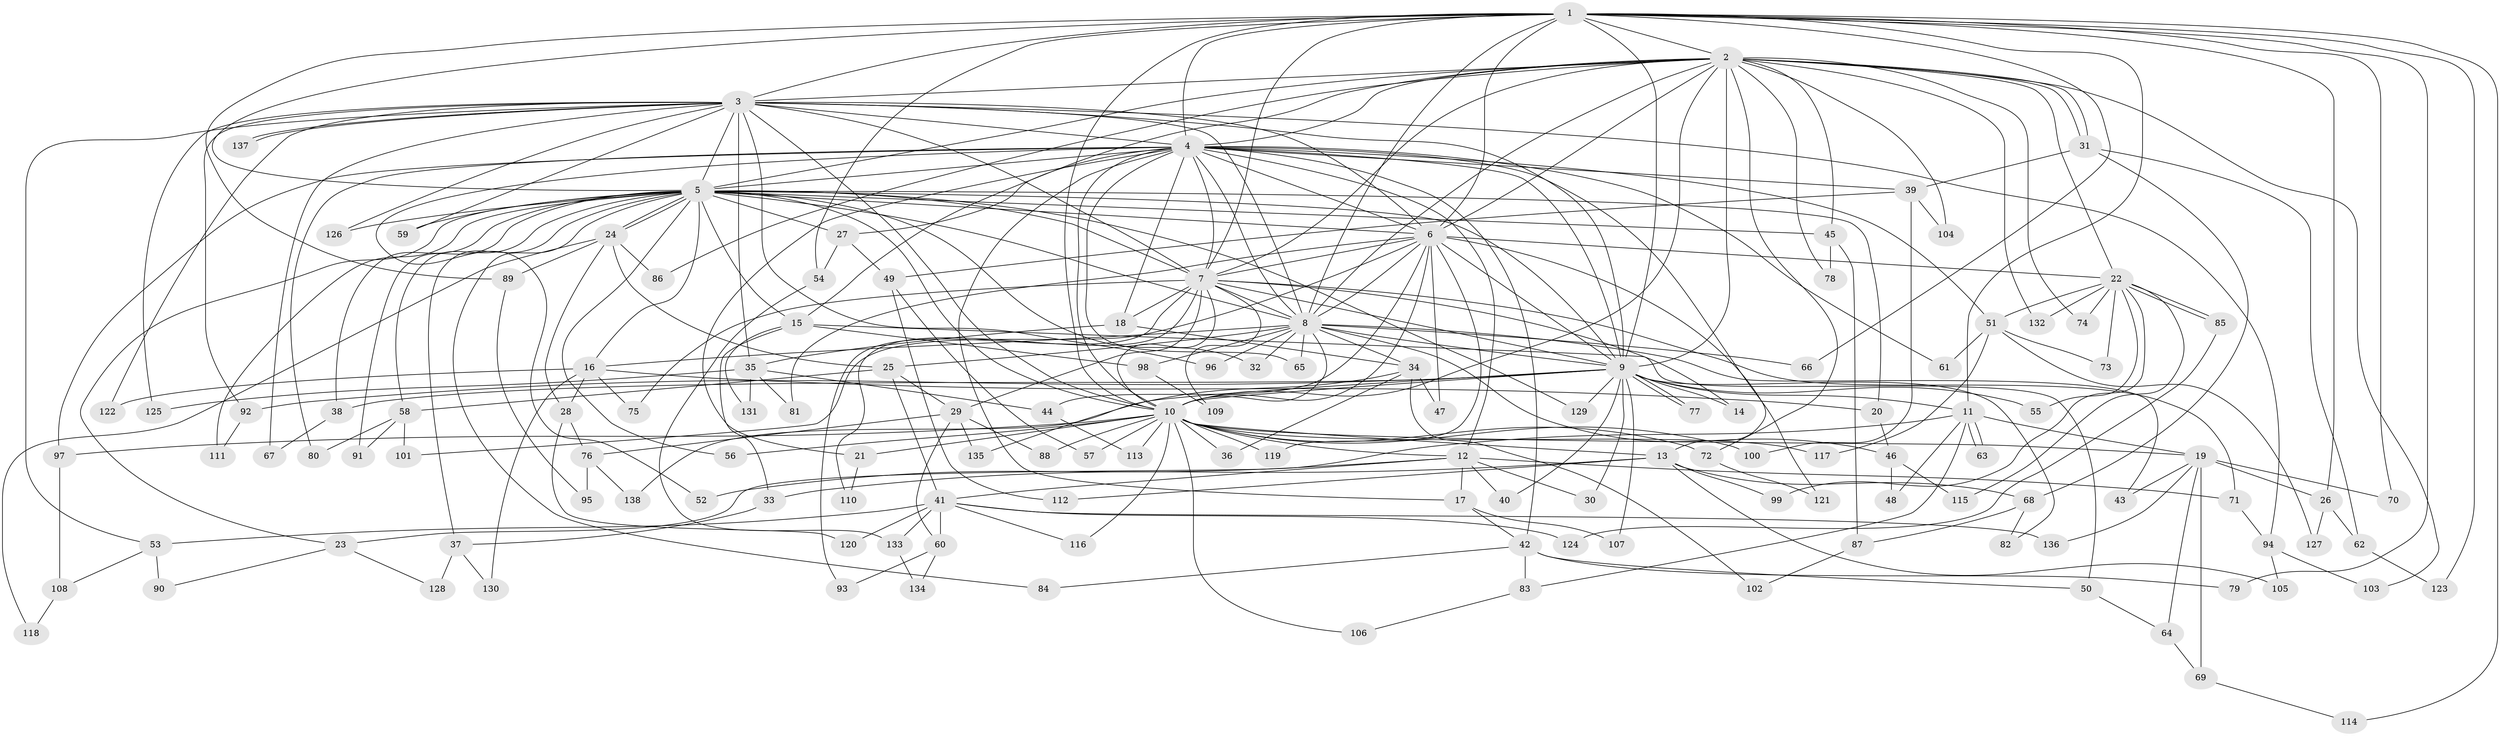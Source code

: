 // coarse degree distribution, {19: 0.03529411764705882, 4: 0.17647058823529413, 5: 0.058823529411764705, 2: 0.2823529411764706, 23: 0.011764705882352941, 6: 0.08235294117647059, 7: 0.03529411764705882, 22: 0.011764705882352941, 1: 0.03529411764705882, 16: 0.023529411764705882, 3: 0.18823529411764706, 8: 0.023529411764705882, 18: 0.011764705882352941, 9: 0.011764705882352941, 14: 0.011764705882352941}
// Generated by graph-tools (version 1.1) at 2025/36/03/04/25 23:36:32]
// undirected, 138 vertices, 301 edges
graph export_dot {
  node [color=gray90,style=filled];
  1;
  2;
  3;
  4;
  5;
  6;
  7;
  8;
  9;
  10;
  11;
  12;
  13;
  14;
  15;
  16;
  17;
  18;
  19;
  20;
  21;
  22;
  23;
  24;
  25;
  26;
  27;
  28;
  29;
  30;
  31;
  32;
  33;
  34;
  35;
  36;
  37;
  38;
  39;
  40;
  41;
  42;
  43;
  44;
  45;
  46;
  47;
  48;
  49;
  50;
  51;
  52;
  53;
  54;
  55;
  56;
  57;
  58;
  59;
  60;
  61;
  62;
  63;
  64;
  65;
  66;
  67;
  68;
  69;
  70;
  71;
  72;
  73;
  74;
  75;
  76;
  77;
  78;
  79;
  80;
  81;
  82;
  83;
  84;
  85;
  86;
  87;
  88;
  89;
  90;
  91;
  92;
  93;
  94;
  95;
  96;
  97;
  98;
  99;
  100;
  101;
  102;
  103;
  104;
  105;
  106;
  107;
  108;
  109;
  110;
  111;
  112;
  113;
  114;
  115;
  116;
  117;
  118;
  119;
  120;
  121;
  122;
  123;
  124;
  125;
  126;
  127;
  128;
  129;
  130;
  131;
  132;
  133;
  134;
  135;
  136;
  137;
  138;
  1 -- 2;
  1 -- 3;
  1 -- 4;
  1 -- 5;
  1 -- 6;
  1 -- 7;
  1 -- 8;
  1 -- 9;
  1 -- 10;
  1 -- 11;
  1 -- 26;
  1 -- 54;
  1 -- 66;
  1 -- 70;
  1 -- 79;
  1 -- 89;
  1 -- 114;
  1 -- 123;
  2 -- 3;
  2 -- 4;
  2 -- 5;
  2 -- 6;
  2 -- 7;
  2 -- 8;
  2 -- 9;
  2 -- 10;
  2 -- 15;
  2 -- 22;
  2 -- 31;
  2 -- 31;
  2 -- 45;
  2 -- 72;
  2 -- 74;
  2 -- 78;
  2 -- 86;
  2 -- 103;
  2 -- 104;
  2 -- 132;
  3 -- 4;
  3 -- 5;
  3 -- 6;
  3 -- 7;
  3 -- 8;
  3 -- 9;
  3 -- 10;
  3 -- 35;
  3 -- 53;
  3 -- 59;
  3 -- 67;
  3 -- 92;
  3 -- 94;
  3 -- 96;
  3 -- 122;
  3 -- 125;
  3 -- 126;
  3 -- 137;
  3 -- 137;
  4 -- 5;
  4 -- 6;
  4 -- 7;
  4 -- 8;
  4 -- 9;
  4 -- 10;
  4 -- 12;
  4 -- 17;
  4 -- 18;
  4 -- 21;
  4 -- 27;
  4 -- 39;
  4 -- 42;
  4 -- 51;
  4 -- 52;
  4 -- 61;
  4 -- 65;
  4 -- 80;
  4 -- 97;
  4 -- 121;
  5 -- 6;
  5 -- 7;
  5 -- 8;
  5 -- 9;
  5 -- 10;
  5 -- 15;
  5 -- 16;
  5 -- 20;
  5 -- 23;
  5 -- 24;
  5 -- 24;
  5 -- 27;
  5 -- 32;
  5 -- 37;
  5 -- 38;
  5 -- 45;
  5 -- 56;
  5 -- 58;
  5 -- 59;
  5 -- 84;
  5 -- 91;
  5 -- 111;
  5 -- 126;
  5 -- 129;
  6 -- 7;
  6 -- 8;
  6 -- 9;
  6 -- 10;
  6 -- 13;
  6 -- 22;
  6 -- 44;
  6 -- 47;
  6 -- 81;
  6 -- 101;
  6 -- 119;
  7 -- 8;
  7 -- 9;
  7 -- 10;
  7 -- 14;
  7 -- 18;
  7 -- 29;
  7 -- 71;
  7 -- 75;
  7 -- 93;
  7 -- 109;
  7 -- 110;
  8 -- 9;
  8 -- 10;
  8 -- 16;
  8 -- 25;
  8 -- 32;
  8 -- 34;
  8 -- 43;
  8 -- 46;
  8 -- 65;
  8 -- 66;
  8 -- 96;
  8 -- 98;
  9 -- 10;
  9 -- 11;
  9 -- 14;
  9 -- 30;
  9 -- 38;
  9 -- 40;
  9 -- 55;
  9 -- 77;
  9 -- 77;
  9 -- 82;
  9 -- 92;
  9 -- 107;
  9 -- 129;
  9 -- 138;
  10 -- 12;
  10 -- 13;
  10 -- 19;
  10 -- 21;
  10 -- 36;
  10 -- 56;
  10 -- 57;
  10 -- 72;
  10 -- 88;
  10 -- 97;
  10 -- 100;
  10 -- 106;
  10 -- 113;
  10 -- 116;
  10 -- 117;
  10 -- 119;
  11 -- 19;
  11 -- 23;
  11 -- 48;
  11 -- 63;
  11 -- 63;
  11 -- 83;
  12 -- 17;
  12 -- 30;
  12 -- 40;
  12 -- 41;
  12 -- 52;
  12 -- 71;
  13 -- 33;
  13 -- 68;
  13 -- 99;
  13 -- 105;
  13 -- 112;
  15 -- 33;
  15 -- 50;
  15 -- 98;
  15 -- 131;
  16 -- 20;
  16 -- 28;
  16 -- 75;
  16 -- 122;
  16 -- 130;
  17 -- 42;
  17 -- 107;
  18 -- 34;
  18 -- 35;
  19 -- 26;
  19 -- 43;
  19 -- 64;
  19 -- 69;
  19 -- 70;
  19 -- 136;
  20 -- 46;
  21 -- 110;
  22 -- 51;
  22 -- 55;
  22 -- 73;
  22 -- 74;
  22 -- 85;
  22 -- 85;
  22 -- 99;
  22 -- 115;
  22 -- 132;
  23 -- 90;
  23 -- 128;
  24 -- 25;
  24 -- 28;
  24 -- 86;
  24 -- 89;
  24 -- 118;
  25 -- 29;
  25 -- 41;
  25 -- 58;
  26 -- 62;
  26 -- 127;
  27 -- 49;
  27 -- 54;
  28 -- 76;
  28 -- 120;
  29 -- 60;
  29 -- 76;
  29 -- 88;
  29 -- 135;
  31 -- 39;
  31 -- 62;
  31 -- 68;
  33 -- 37;
  34 -- 36;
  34 -- 47;
  34 -- 102;
  34 -- 135;
  35 -- 44;
  35 -- 81;
  35 -- 125;
  35 -- 131;
  37 -- 128;
  37 -- 130;
  38 -- 67;
  39 -- 49;
  39 -- 100;
  39 -- 104;
  41 -- 53;
  41 -- 60;
  41 -- 116;
  41 -- 120;
  41 -- 124;
  41 -- 133;
  41 -- 136;
  42 -- 50;
  42 -- 79;
  42 -- 83;
  42 -- 84;
  44 -- 113;
  45 -- 78;
  45 -- 87;
  46 -- 48;
  46 -- 115;
  49 -- 57;
  49 -- 112;
  50 -- 64;
  51 -- 61;
  51 -- 73;
  51 -- 117;
  51 -- 127;
  53 -- 90;
  53 -- 108;
  54 -- 133;
  58 -- 80;
  58 -- 91;
  58 -- 101;
  60 -- 93;
  60 -- 134;
  62 -- 123;
  64 -- 69;
  68 -- 82;
  68 -- 87;
  69 -- 114;
  71 -- 94;
  72 -- 121;
  76 -- 95;
  76 -- 138;
  83 -- 106;
  85 -- 124;
  87 -- 102;
  89 -- 95;
  92 -- 111;
  94 -- 103;
  94 -- 105;
  97 -- 108;
  98 -- 109;
  108 -- 118;
  133 -- 134;
}

